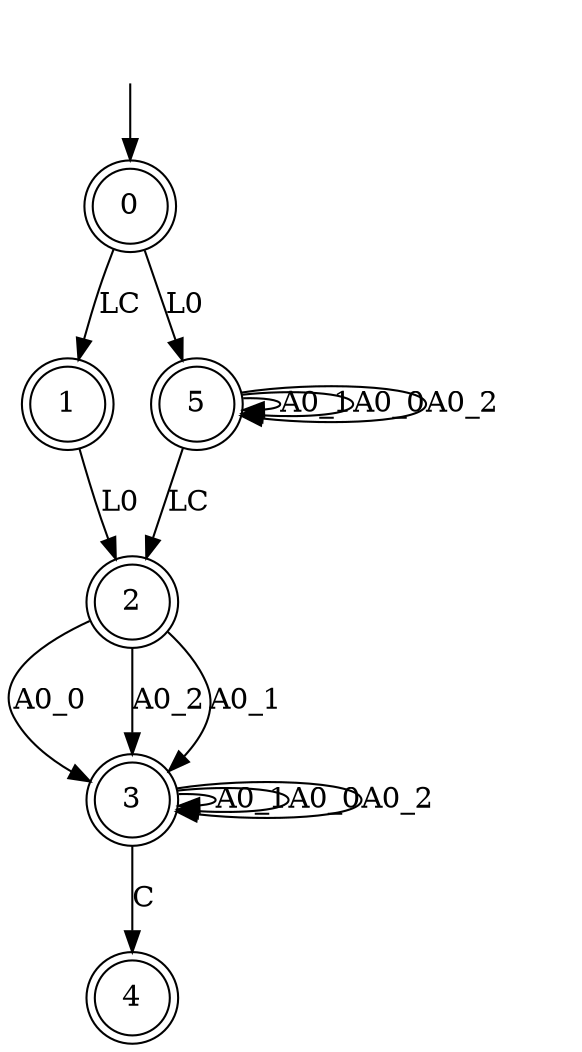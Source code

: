 digraph G {
  0 [ shape="doublecircle" label="0" ];
  1 [ shape="doublecircle" label="1" ];
  2 [ shape="doublecircle" label="2" ];
  3 [ shape="doublecircle" label="3" ];
  4 [ shape="doublecircle" label="4" ];
  5 [ shape="doublecircle" label="5" ];
  0 -> 1 [ label="LC" ];
  1 -> 2 [ label="L0" ];
  2 -> 3 [ label="A0_0" ];
  3 -> 3 [ label="A0_1" ];
  3 -> 3 [ label="A0_0" ];
  3 -> 3 [ label="A0_2" ];
  3 -> 4 [ label="C" ];
  2 -> 3 [ label="A0_2" ];
  2 -> 3 [ label="A0_1" ];
  0 -> 5 [ label="L0" ];
  5 -> 5 [ label="A0_1" ];
  5 -> 5 [ label="A0_0" ];
  5 -> 5 [ label="A0_2" ];
  5 -> 2 [ label="LC" ];
__start0 [label="", shape=none];
__start0 -> 0  [label=""];
}

